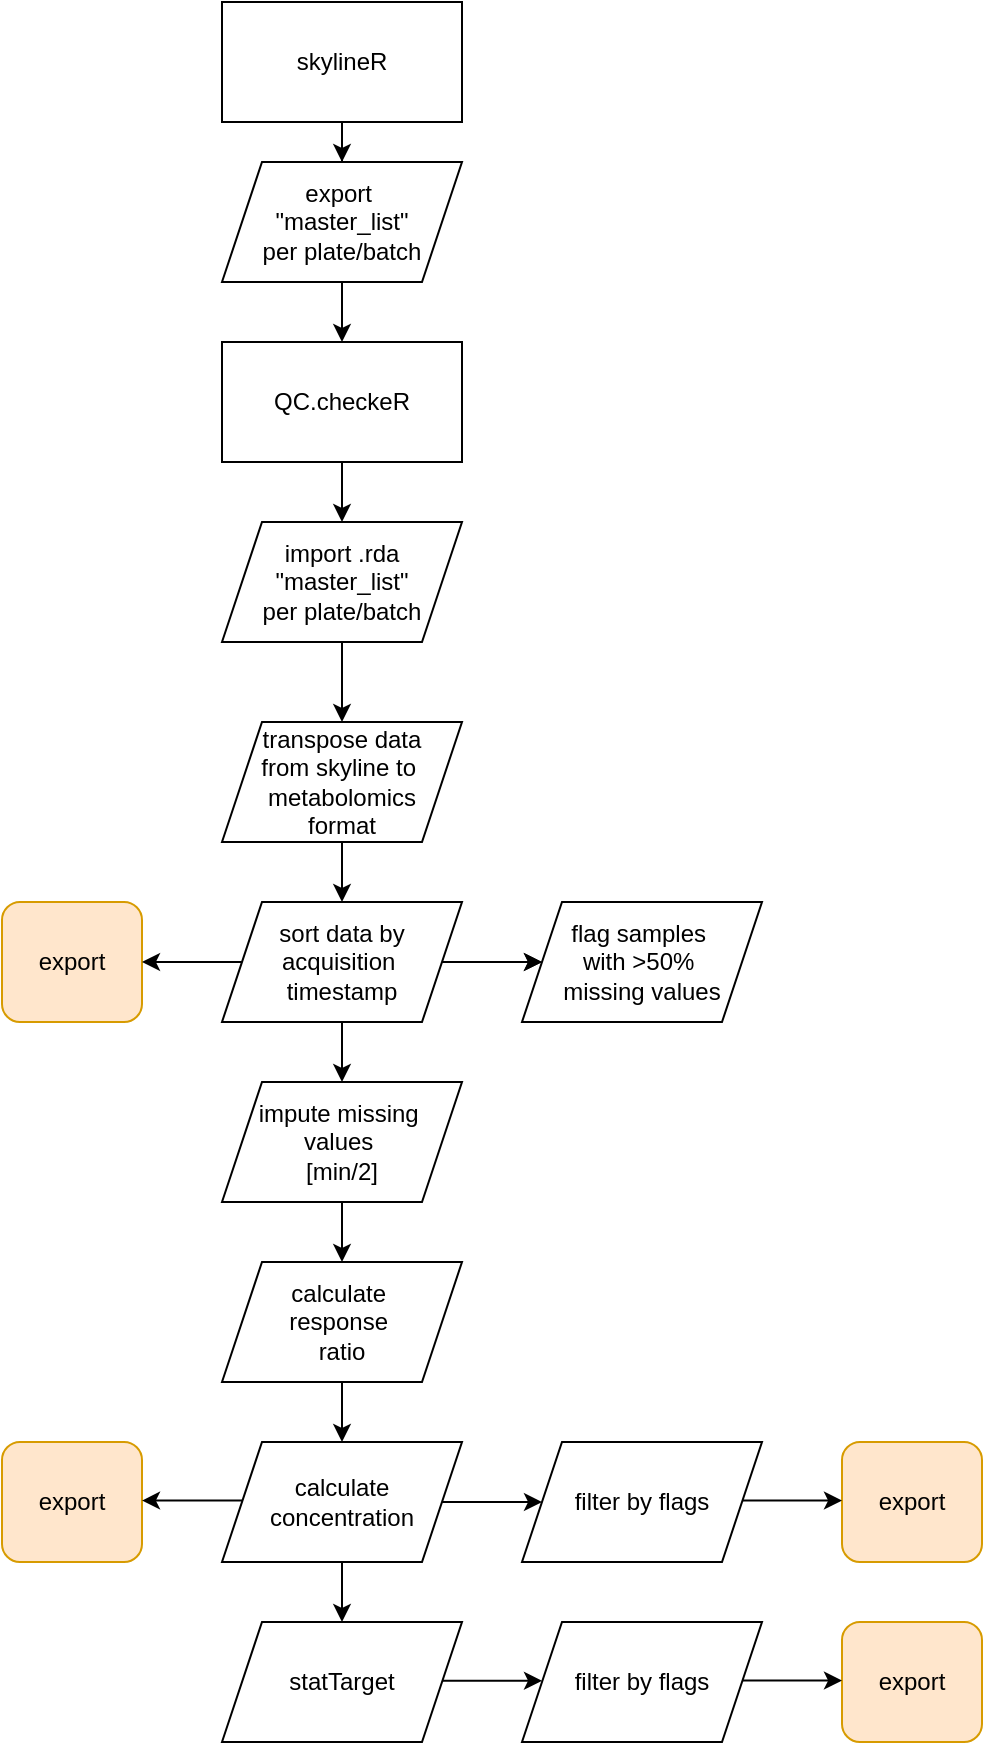 <mxfile version="24.7.10">
  <diagram name="Page-1" id="aG25dzzbi8q73jWBPTHf">
    <mxGraphModel dx="1039" dy="1037" grid="1" gridSize="10" guides="1" tooltips="1" connect="1" arrows="1" fold="1" page="1" pageScale="1" pageWidth="827" pageHeight="1169" math="0" shadow="0">
      <root>
        <mxCell id="0" />
        <mxCell id="1" parent="0" />
        <mxCell id="0scKxreoGfRMFaYXMmLk-9" value="" style="edgeStyle=orthogonalEdgeStyle;rounded=0;orthogonalLoop=1;jettySize=auto;html=1;" edge="1" parent="1" source="0scKxreoGfRMFaYXMmLk-1" target="0scKxreoGfRMFaYXMmLk-8">
          <mxGeometry relative="1" as="geometry" />
        </mxCell>
        <mxCell id="0scKxreoGfRMFaYXMmLk-1" value="skylineR" style="rounded=0;whiteSpace=wrap;html=1;" vertex="1" parent="1">
          <mxGeometry x="300" y="40" width="120" height="60" as="geometry" />
        </mxCell>
        <mxCell id="0scKxreoGfRMFaYXMmLk-7" value="" style="edgeStyle=orthogonalEdgeStyle;rounded=0;orthogonalLoop=1;jettySize=auto;html=1;" edge="1" parent="1" source="0scKxreoGfRMFaYXMmLk-4" target="0scKxreoGfRMFaYXMmLk-6">
          <mxGeometry relative="1" as="geometry" />
        </mxCell>
        <mxCell id="0scKxreoGfRMFaYXMmLk-4" value="QC.checkeR" style="whiteSpace=wrap;html=1;rounded=0;" vertex="1" parent="1">
          <mxGeometry x="300" y="210" width="120" height="60" as="geometry" />
        </mxCell>
        <mxCell id="0scKxreoGfRMFaYXMmLk-6" value="import .rda &quot;master_list&quot;&lt;div&gt;per plate/batch&lt;/div&gt;" style="shape=parallelogram;perimeter=parallelogramPerimeter;whiteSpace=wrap;html=1;fixedSize=1;rounded=0;" vertex="1" parent="1">
          <mxGeometry x="300" y="300" width="120" height="60" as="geometry" />
        </mxCell>
        <mxCell id="0scKxreoGfRMFaYXMmLk-8" value="export&amp;nbsp;&lt;div&gt;&quot;master_list&quot;&lt;div&gt;per plate/batch&lt;/div&gt;&lt;/div&gt;" style="shape=parallelogram;perimeter=parallelogramPerimeter;whiteSpace=wrap;html=1;fixedSize=1;rounded=0;" vertex="1" parent="1">
          <mxGeometry x="300" y="120" width="120" height="60" as="geometry" />
        </mxCell>
        <mxCell id="0scKxreoGfRMFaYXMmLk-10" value="" style="endArrow=classic;html=1;rounded=0;entryX=0.5;entryY=0;entryDx=0;entryDy=0;" edge="1" parent="1" source="0scKxreoGfRMFaYXMmLk-8" target="0scKxreoGfRMFaYXMmLk-4">
          <mxGeometry width="50" height="50" relative="1" as="geometry">
            <mxPoint x="336" y="500" as="sourcePoint" />
            <mxPoint x="386" y="450" as="targetPoint" />
          </mxGeometry>
        </mxCell>
        <mxCell id="0scKxreoGfRMFaYXMmLk-14" value="" style="edgeStyle=orthogonalEdgeStyle;rounded=0;orthogonalLoop=1;jettySize=auto;html=1;" edge="1" parent="1" source="0scKxreoGfRMFaYXMmLk-11" target="0scKxreoGfRMFaYXMmLk-13">
          <mxGeometry relative="1" as="geometry" />
        </mxCell>
        <mxCell id="0scKxreoGfRMFaYXMmLk-11" value="transpose data&lt;div&gt;from skyline to&amp;nbsp;&lt;/div&gt;&lt;div&gt;metabolomics&lt;/div&gt;&lt;div&gt;format&lt;/div&gt;" style="shape=parallelogram;perimeter=parallelogramPerimeter;whiteSpace=wrap;html=1;fixedSize=1;" vertex="1" parent="1">
          <mxGeometry x="300" y="400" width="120" height="60" as="geometry" />
        </mxCell>
        <mxCell id="0scKxreoGfRMFaYXMmLk-12" value="" style="endArrow=classic;html=1;rounded=0;exitX=0.5;exitY=1;exitDx=0;exitDy=0;entryX=0.5;entryY=0;entryDx=0;entryDy=0;" edge="1" parent="1" source="0scKxreoGfRMFaYXMmLk-6" target="0scKxreoGfRMFaYXMmLk-11">
          <mxGeometry width="50" height="50" relative="1" as="geometry">
            <mxPoint x="336" y="500" as="sourcePoint" />
            <mxPoint x="386" y="450" as="targetPoint" />
            <Array as="points" />
          </mxGeometry>
        </mxCell>
        <mxCell id="0scKxreoGfRMFaYXMmLk-20" value="" style="edgeStyle=orthogonalEdgeStyle;rounded=0;orthogonalLoop=1;jettySize=auto;html=1;" edge="1" parent="1" source="0scKxreoGfRMFaYXMmLk-13" target="0scKxreoGfRMFaYXMmLk-19">
          <mxGeometry relative="1" as="geometry" />
        </mxCell>
        <mxCell id="0scKxreoGfRMFaYXMmLk-38" value="" style="edgeStyle=orthogonalEdgeStyle;rounded=0;orthogonalLoop=1;jettySize=auto;html=1;" edge="1" parent="1" source="0scKxreoGfRMFaYXMmLk-13" target="0scKxreoGfRMFaYXMmLk-18">
          <mxGeometry relative="1" as="geometry" />
        </mxCell>
        <mxCell id="0scKxreoGfRMFaYXMmLk-13" value="sort data by acquisition&amp;nbsp;&lt;div&gt;timestamp&lt;/div&gt;" style="shape=parallelogram;perimeter=parallelogramPerimeter;whiteSpace=wrap;html=1;fixedSize=1;" vertex="1" parent="1">
          <mxGeometry x="300" y="490" width="120" height="60" as="geometry" />
        </mxCell>
        <mxCell id="0scKxreoGfRMFaYXMmLk-17" value="" style="endArrow=classic;html=1;rounded=0;entryX=0;entryY=0.5;entryDx=0;entryDy=0;" edge="1" parent="1" target="0scKxreoGfRMFaYXMmLk-18">
          <mxGeometry width="50" height="50" relative="1" as="geometry">
            <mxPoint x="410" y="520" as="sourcePoint" />
            <mxPoint x="470" y="520" as="targetPoint" />
            <Array as="points" />
          </mxGeometry>
        </mxCell>
        <mxCell id="0scKxreoGfRMFaYXMmLk-18" value="flag samples&amp;nbsp;&lt;div&gt;with &amp;gt;50%&amp;nbsp;&lt;/div&gt;&lt;div&gt;missing&amp;nbsp;&lt;span style=&quot;background-color: initial;&quot;&gt;values&lt;/span&gt;&lt;/div&gt;" style="shape=parallelogram;perimeter=parallelogramPerimeter;whiteSpace=wrap;html=1;fixedSize=1;" vertex="1" parent="1">
          <mxGeometry x="450" y="490" width="120" height="60" as="geometry" />
        </mxCell>
        <mxCell id="0scKxreoGfRMFaYXMmLk-22" value="" style="edgeStyle=orthogonalEdgeStyle;rounded=0;orthogonalLoop=1;jettySize=auto;html=1;" edge="1" parent="1" source="0scKxreoGfRMFaYXMmLk-19" target="0scKxreoGfRMFaYXMmLk-21">
          <mxGeometry relative="1" as="geometry" />
        </mxCell>
        <mxCell id="0scKxreoGfRMFaYXMmLk-19" value="impute missing&amp;nbsp;&lt;div&gt;values&amp;nbsp;&lt;div&gt;[min/2]&lt;/div&gt;&lt;/div&gt;" style="shape=parallelogram;perimeter=parallelogramPerimeter;whiteSpace=wrap;html=1;fixedSize=1;" vertex="1" parent="1">
          <mxGeometry x="300" y="580" width="120" height="60" as="geometry" />
        </mxCell>
        <mxCell id="0scKxreoGfRMFaYXMmLk-24" value="" style="edgeStyle=orthogonalEdgeStyle;rounded=0;orthogonalLoop=1;jettySize=auto;html=1;" edge="1" parent="1" source="0scKxreoGfRMFaYXMmLk-21" target="0scKxreoGfRMFaYXMmLk-23">
          <mxGeometry relative="1" as="geometry" />
        </mxCell>
        <mxCell id="0scKxreoGfRMFaYXMmLk-21" value="calculate&amp;nbsp;&lt;div&gt;response&amp;nbsp;&lt;/div&gt;&lt;div&gt;ratio&lt;/div&gt;" style="shape=parallelogram;perimeter=parallelogramPerimeter;whiteSpace=wrap;html=1;fixedSize=1;" vertex="1" parent="1">
          <mxGeometry x="300" y="670" width="120" height="60" as="geometry" />
        </mxCell>
        <mxCell id="0scKxreoGfRMFaYXMmLk-26" value="" style="edgeStyle=orthogonalEdgeStyle;rounded=0;orthogonalLoop=1;jettySize=auto;html=1;" edge="1" parent="1" source="0scKxreoGfRMFaYXMmLk-23" target="0scKxreoGfRMFaYXMmLk-25">
          <mxGeometry relative="1" as="geometry" />
        </mxCell>
        <mxCell id="0scKxreoGfRMFaYXMmLk-23" value="calculate concentration" style="shape=parallelogram;perimeter=parallelogramPerimeter;whiteSpace=wrap;html=1;fixedSize=1;" vertex="1" parent="1">
          <mxGeometry x="300" y="760" width="120" height="60" as="geometry" />
        </mxCell>
        <mxCell id="0scKxreoGfRMFaYXMmLk-25" value="statTarget" style="shape=parallelogram;perimeter=parallelogramPerimeter;whiteSpace=wrap;html=1;fixedSize=1;" vertex="1" parent="1">
          <mxGeometry x="300" y="850" width="120" height="60" as="geometry" />
        </mxCell>
        <mxCell id="0scKxreoGfRMFaYXMmLk-30" value="filter by flags" style="shape=parallelogram;perimeter=parallelogramPerimeter;whiteSpace=wrap;html=1;fixedSize=1;" vertex="1" parent="1">
          <mxGeometry x="450" y="850" width="120" height="60" as="geometry" />
        </mxCell>
        <mxCell id="0scKxreoGfRMFaYXMmLk-32" value="export" style="rounded=1;whiteSpace=wrap;html=1;fillColor=#ffe6cc;strokeColor=#d79b00;" vertex="1" parent="1">
          <mxGeometry x="190" y="490" width="70" height="60" as="geometry" />
        </mxCell>
        <mxCell id="0scKxreoGfRMFaYXMmLk-33" value="export" style="rounded=1;whiteSpace=wrap;html=1;fillColor=#ffe6cc;strokeColor=#d79b00;" vertex="1" parent="1">
          <mxGeometry x="190" y="760" width="70" height="60" as="geometry" />
        </mxCell>
        <mxCell id="0scKxreoGfRMFaYXMmLk-35" value="filter by flags" style="shape=parallelogram;perimeter=parallelogramPerimeter;whiteSpace=wrap;html=1;fixedSize=1;" vertex="1" parent="1">
          <mxGeometry x="450" y="760" width="120" height="60" as="geometry" />
        </mxCell>
        <mxCell id="0scKxreoGfRMFaYXMmLk-36" value="export" style="rounded=1;whiteSpace=wrap;html=1;fillColor=#ffe6cc;strokeColor=#d79b00;" vertex="1" parent="1">
          <mxGeometry x="610" y="760" width="70" height="60" as="geometry" />
        </mxCell>
        <mxCell id="0scKxreoGfRMFaYXMmLk-37" value="export" style="rounded=1;whiteSpace=wrap;html=1;fillColor=#ffe6cc;strokeColor=#d79b00;" vertex="1" parent="1">
          <mxGeometry x="610" y="850" width="70" height="60" as="geometry" />
        </mxCell>
        <mxCell id="0scKxreoGfRMFaYXMmLk-39" value="" style="endArrow=classic;html=1;rounded=0;" edge="1" parent="1">
          <mxGeometry width="50" height="50" relative="1" as="geometry">
            <mxPoint x="410" y="790" as="sourcePoint" />
            <mxPoint x="460" y="790" as="targetPoint" />
            <Array as="points" />
          </mxGeometry>
        </mxCell>
        <mxCell id="0scKxreoGfRMFaYXMmLk-40" value="" style="endArrow=classic;html=1;rounded=0;entryX=0;entryY=0.5;entryDx=0;entryDy=0;" edge="1" parent="1">
          <mxGeometry width="50" height="50" relative="1" as="geometry">
            <mxPoint x="410" y="879.41" as="sourcePoint" />
            <mxPoint x="460" y="879.41" as="targetPoint" />
            <Array as="points" />
          </mxGeometry>
        </mxCell>
        <mxCell id="0scKxreoGfRMFaYXMmLk-42" value="" style="endArrow=classic;html=1;rounded=0;exitX=0;exitY=0.5;exitDx=0;exitDy=0;entryX=1;entryY=0.5;entryDx=0;entryDy=0;" edge="1" parent="1" source="0scKxreoGfRMFaYXMmLk-13" target="0scKxreoGfRMFaYXMmLk-32">
          <mxGeometry width="50" height="50" relative="1" as="geometry">
            <mxPoint x="290" y="500" as="sourcePoint" />
            <mxPoint x="340" y="450" as="targetPoint" />
          </mxGeometry>
        </mxCell>
        <mxCell id="0scKxreoGfRMFaYXMmLk-44" value="" style="endArrow=classic;html=1;rounded=0;exitX=0;exitY=0.5;exitDx=0;exitDy=0;entryX=1;entryY=0.5;entryDx=0;entryDy=0;" edge="1" parent="1">
          <mxGeometry width="50" height="50" relative="1" as="geometry">
            <mxPoint x="310" y="789.29" as="sourcePoint" />
            <mxPoint x="260" y="789.29" as="targetPoint" />
          </mxGeometry>
        </mxCell>
        <mxCell id="0scKxreoGfRMFaYXMmLk-45" value="" style="endArrow=classic;html=1;rounded=0;" edge="1" parent="1">
          <mxGeometry width="50" height="50" relative="1" as="geometry">
            <mxPoint x="560" y="789.29" as="sourcePoint" />
            <mxPoint x="610" y="789.29" as="targetPoint" />
            <Array as="points" />
          </mxGeometry>
        </mxCell>
        <mxCell id="0scKxreoGfRMFaYXMmLk-48" value="" style="endArrow=classic;html=1;rounded=0;" edge="1" parent="1">
          <mxGeometry width="50" height="50" relative="1" as="geometry">
            <mxPoint x="560" y="879.29" as="sourcePoint" />
            <mxPoint x="610" y="879.29" as="targetPoint" />
            <Array as="points" />
          </mxGeometry>
        </mxCell>
      </root>
    </mxGraphModel>
  </diagram>
</mxfile>
